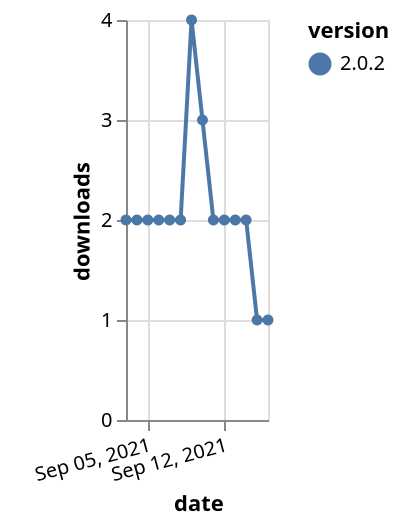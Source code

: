 {"$schema": "https://vega.github.io/schema/vega-lite/v5.json", "description": "A simple bar chart with embedded data.", "data": {"values": [{"date": "2021-09-03", "total": 2773, "delta": 2, "version": "2.0.2"}, {"date": "2021-09-04", "total": 2775, "delta": 2, "version": "2.0.2"}, {"date": "2021-09-05", "total": 2777, "delta": 2, "version": "2.0.2"}, {"date": "2021-09-06", "total": 2779, "delta": 2, "version": "2.0.2"}, {"date": "2021-09-07", "total": 2781, "delta": 2, "version": "2.0.2"}, {"date": "2021-09-08", "total": 2783, "delta": 2, "version": "2.0.2"}, {"date": "2021-09-09", "total": 2787, "delta": 4, "version": "2.0.2"}, {"date": "2021-09-10", "total": 2790, "delta": 3, "version": "2.0.2"}, {"date": "2021-09-11", "total": 2792, "delta": 2, "version": "2.0.2"}, {"date": "2021-09-12", "total": 2794, "delta": 2, "version": "2.0.2"}, {"date": "2021-09-13", "total": 2796, "delta": 2, "version": "2.0.2"}, {"date": "2021-09-14", "total": 2798, "delta": 2, "version": "2.0.2"}, {"date": "2021-09-15", "total": 2799, "delta": 1, "version": "2.0.2"}, {"date": "2021-09-16", "total": 2800, "delta": 1, "version": "2.0.2"}]}, "width": "container", "mark": {"type": "line", "point": {"filled": true}}, "encoding": {"x": {"field": "date", "type": "temporal", "timeUnit": "yearmonthdate", "title": "date", "axis": {"labelAngle": -15}}, "y": {"field": "delta", "type": "quantitative", "title": "downloads"}, "color": {"field": "version", "type": "nominal"}, "tooltip": {"field": "delta"}}}